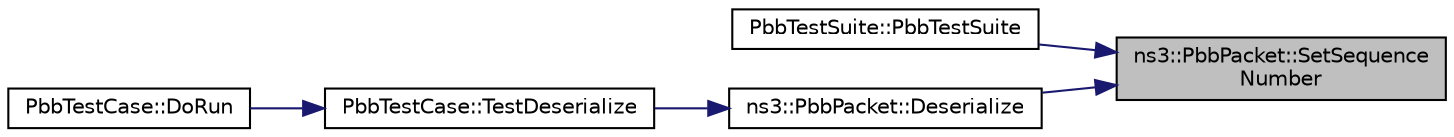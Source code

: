 digraph "ns3::PbbPacket::SetSequenceNumber"
{
 // LATEX_PDF_SIZE
  edge [fontname="Helvetica",fontsize="10",labelfontname="Helvetica",labelfontsize="10"];
  node [fontname="Helvetica",fontsize="10",shape=record];
  rankdir="RL";
  Node1 [label="ns3::PbbPacket::SetSequence\lNumber",height=0.2,width=0.4,color="black", fillcolor="grey75", style="filled", fontcolor="black",tooltip="Sets the sequence number of this packet."];
  Node1 -> Node2 [dir="back",color="midnightblue",fontsize="10",style="solid",fontname="Helvetica"];
  Node2 [label="PbbTestSuite::PbbTestSuite",height=0.2,width=0.4,color="black", fillcolor="white", style="filled",URL="$class_pbb_test_suite.html#accf2ac0c93fc17ab488c419367b76590",tooltip=" "];
  Node1 -> Node3 [dir="back",color="midnightblue",fontsize="10",style="solid",fontname="Helvetica"];
  Node3 [label="ns3::PbbPacket::Deserialize",height=0.2,width=0.4,color="black", fillcolor="white", style="filled",URL="$classns3_1_1_pbb_packet.html#a6bb42350cf2613e48d9c7c50a0c71f93",tooltip="Deserializes a packet from the specified buffer."];
  Node3 -> Node4 [dir="back",color="midnightblue",fontsize="10",style="solid",fontname="Helvetica"];
  Node4 [label="PbbTestCase::TestDeserialize",height=0.2,width=0.4,color="black", fillcolor="white", style="filled",URL="$class_pbb_test_case.html#a94ee7e29255773f0ea94597fd0af89ff",tooltip="Deserialization."];
  Node4 -> Node5 [dir="back",color="midnightblue",fontsize="10",style="solid",fontname="Helvetica"];
  Node5 [label="PbbTestCase::DoRun",height=0.2,width=0.4,color="black", fillcolor="white", style="filled",URL="$class_pbb_test_case.html#a7e27e798743b0fee57106bdc3ff63a1c",tooltip="Implementation to actually run this TestCase."];
}
